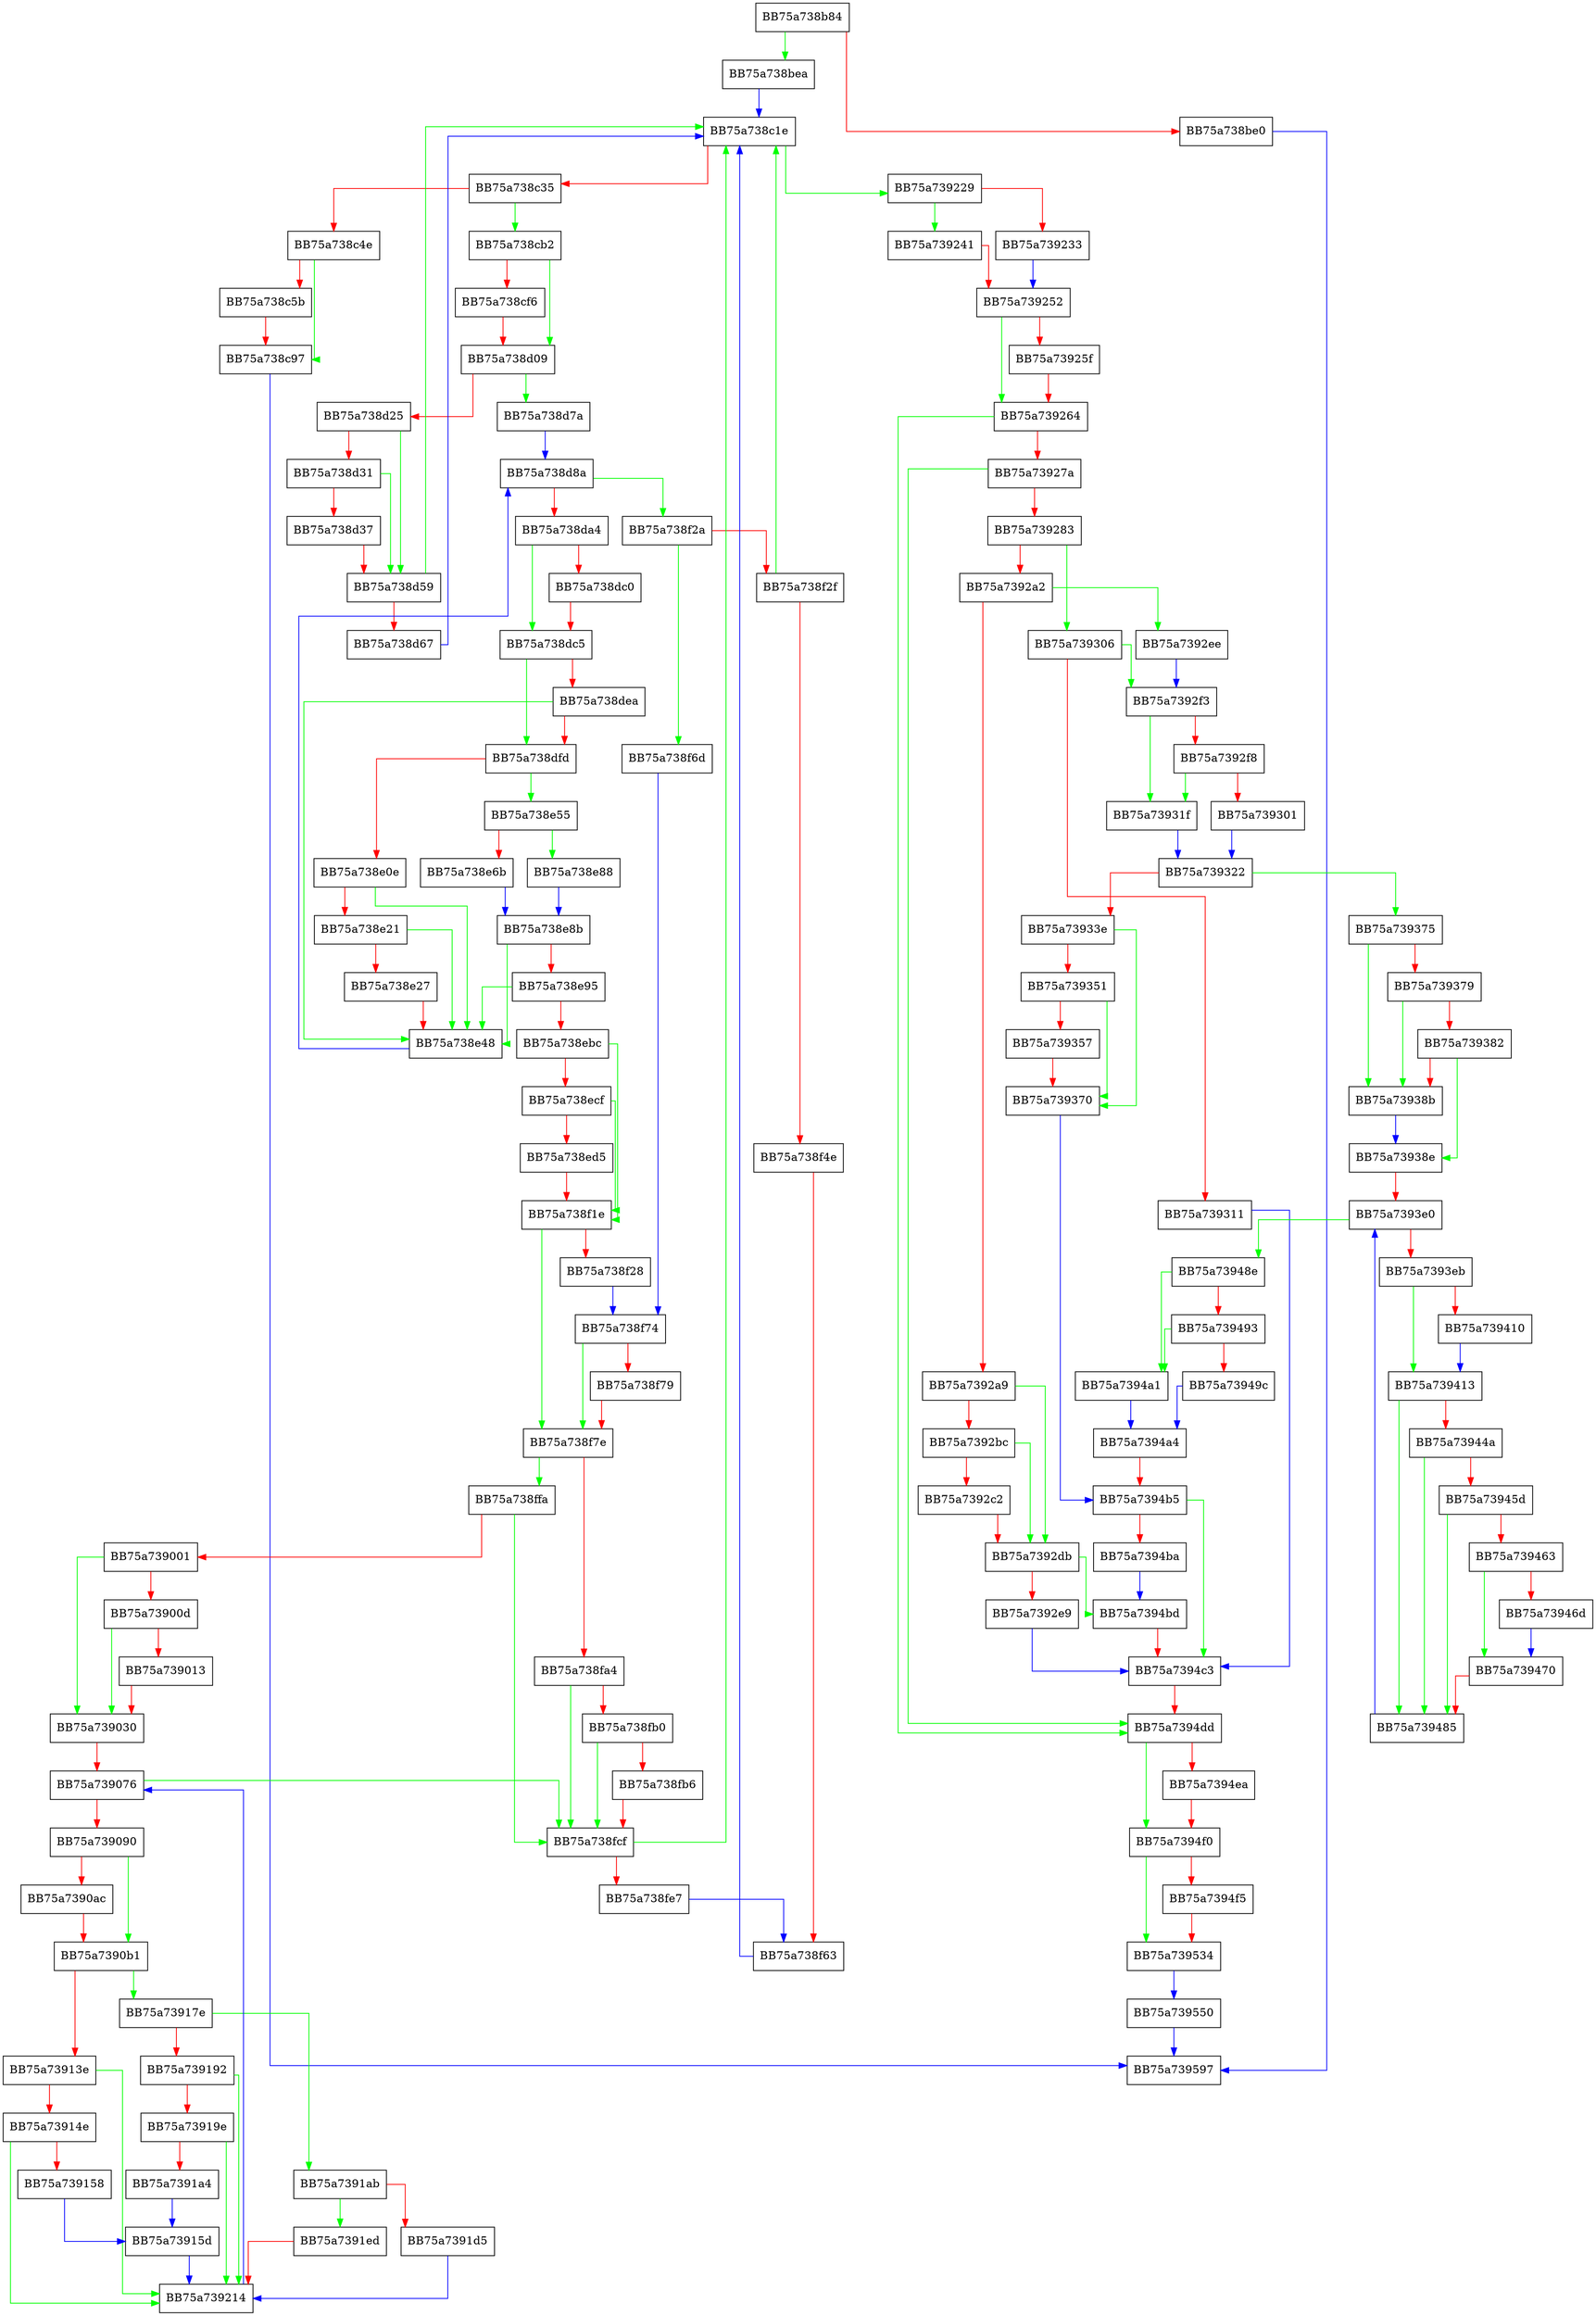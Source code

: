 digraph MaintCheckSdns {
  node [shape="box"];
  graph [splines=ortho];
  BB75a738b84 -> BB75a738bea [color="green"];
  BB75a738b84 -> BB75a738be0 [color="red"];
  BB75a738be0 -> BB75a739597 [color="blue"];
  BB75a738bea -> BB75a738c1e [color="blue"];
  BB75a738c1e -> BB75a739229 [color="green"];
  BB75a738c1e -> BB75a738c35 [color="red"];
  BB75a738c35 -> BB75a738cb2 [color="green"];
  BB75a738c35 -> BB75a738c4e [color="red"];
  BB75a738c4e -> BB75a738c97 [color="green"];
  BB75a738c4e -> BB75a738c5b [color="red"];
  BB75a738c5b -> BB75a738c97 [color="red"];
  BB75a738c97 -> BB75a739597 [color="blue"];
  BB75a738cb2 -> BB75a738d09 [color="green"];
  BB75a738cb2 -> BB75a738cf6 [color="red"];
  BB75a738cf6 -> BB75a738d09 [color="red"];
  BB75a738d09 -> BB75a738d7a [color="green"];
  BB75a738d09 -> BB75a738d25 [color="red"];
  BB75a738d25 -> BB75a738d59 [color="green"];
  BB75a738d25 -> BB75a738d31 [color="red"];
  BB75a738d31 -> BB75a738d59 [color="green"];
  BB75a738d31 -> BB75a738d37 [color="red"];
  BB75a738d37 -> BB75a738d59 [color="red"];
  BB75a738d59 -> BB75a738c1e [color="green"];
  BB75a738d59 -> BB75a738d67 [color="red"];
  BB75a738d67 -> BB75a738c1e [color="blue"];
  BB75a738d7a -> BB75a738d8a [color="blue"];
  BB75a738d8a -> BB75a738f2a [color="green"];
  BB75a738d8a -> BB75a738da4 [color="red"];
  BB75a738da4 -> BB75a738dc5 [color="green"];
  BB75a738da4 -> BB75a738dc0 [color="red"];
  BB75a738dc0 -> BB75a738dc5 [color="red"];
  BB75a738dc5 -> BB75a738dfd [color="green"];
  BB75a738dc5 -> BB75a738dea [color="red"];
  BB75a738dea -> BB75a738e48 [color="green"];
  BB75a738dea -> BB75a738dfd [color="red"];
  BB75a738dfd -> BB75a738e55 [color="green"];
  BB75a738dfd -> BB75a738e0e [color="red"];
  BB75a738e0e -> BB75a738e48 [color="green"];
  BB75a738e0e -> BB75a738e21 [color="red"];
  BB75a738e21 -> BB75a738e48 [color="green"];
  BB75a738e21 -> BB75a738e27 [color="red"];
  BB75a738e27 -> BB75a738e48 [color="red"];
  BB75a738e48 -> BB75a738d8a [color="blue"];
  BB75a738e55 -> BB75a738e88 [color="green"];
  BB75a738e55 -> BB75a738e6b [color="red"];
  BB75a738e6b -> BB75a738e8b [color="blue"];
  BB75a738e88 -> BB75a738e8b [color="blue"];
  BB75a738e8b -> BB75a738e48 [color="green"];
  BB75a738e8b -> BB75a738e95 [color="red"];
  BB75a738e95 -> BB75a738e48 [color="green"];
  BB75a738e95 -> BB75a738ebc [color="red"];
  BB75a738ebc -> BB75a738f1e [color="green"];
  BB75a738ebc -> BB75a738ecf [color="red"];
  BB75a738ecf -> BB75a738f1e [color="green"];
  BB75a738ecf -> BB75a738ed5 [color="red"];
  BB75a738ed5 -> BB75a738f1e [color="red"];
  BB75a738f1e -> BB75a738f7e [color="green"];
  BB75a738f1e -> BB75a738f28 [color="red"];
  BB75a738f28 -> BB75a738f74 [color="blue"];
  BB75a738f2a -> BB75a738f6d [color="green"];
  BB75a738f2a -> BB75a738f2f [color="red"];
  BB75a738f2f -> BB75a738c1e [color="green"];
  BB75a738f2f -> BB75a738f4e [color="red"];
  BB75a738f4e -> BB75a738f63 [color="red"];
  BB75a738f63 -> BB75a738c1e [color="blue"];
  BB75a738f6d -> BB75a738f74 [color="blue"];
  BB75a738f74 -> BB75a738f7e [color="green"];
  BB75a738f74 -> BB75a738f79 [color="red"];
  BB75a738f79 -> BB75a738f7e [color="red"];
  BB75a738f7e -> BB75a738ffa [color="green"];
  BB75a738f7e -> BB75a738fa4 [color="red"];
  BB75a738fa4 -> BB75a738fcf [color="green"];
  BB75a738fa4 -> BB75a738fb0 [color="red"];
  BB75a738fb0 -> BB75a738fcf [color="green"];
  BB75a738fb0 -> BB75a738fb6 [color="red"];
  BB75a738fb6 -> BB75a738fcf [color="red"];
  BB75a738fcf -> BB75a738c1e [color="green"];
  BB75a738fcf -> BB75a738fe7 [color="red"];
  BB75a738fe7 -> BB75a738f63 [color="blue"];
  BB75a738ffa -> BB75a738fcf [color="green"];
  BB75a738ffa -> BB75a739001 [color="red"];
  BB75a739001 -> BB75a739030 [color="green"];
  BB75a739001 -> BB75a73900d [color="red"];
  BB75a73900d -> BB75a739030 [color="green"];
  BB75a73900d -> BB75a739013 [color="red"];
  BB75a739013 -> BB75a739030 [color="red"];
  BB75a739030 -> BB75a739076 [color="red"];
  BB75a739076 -> BB75a738fcf [color="green"];
  BB75a739076 -> BB75a739090 [color="red"];
  BB75a739090 -> BB75a7390b1 [color="green"];
  BB75a739090 -> BB75a7390ac [color="red"];
  BB75a7390ac -> BB75a7390b1 [color="red"];
  BB75a7390b1 -> BB75a73917e [color="green"];
  BB75a7390b1 -> BB75a73913e [color="red"];
  BB75a73913e -> BB75a739214 [color="green"];
  BB75a73913e -> BB75a73914e [color="red"];
  BB75a73914e -> BB75a739214 [color="green"];
  BB75a73914e -> BB75a739158 [color="red"];
  BB75a739158 -> BB75a73915d [color="blue"];
  BB75a73915d -> BB75a739214 [color="blue"];
  BB75a73917e -> BB75a7391ab [color="green"];
  BB75a73917e -> BB75a739192 [color="red"];
  BB75a739192 -> BB75a739214 [color="green"];
  BB75a739192 -> BB75a73919e [color="red"];
  BB75a73919e -> BB75a739214 [color="green"];
  BB75a73919e -> BB75a7391a4 [color="red"];
  BB75a7391a4 -> BB75a73915d [color="blue"];
  BB75a7391ab -> BB75a7391ed [color="green"];
  BB75a7391ab -> BB75a7391d5 [color="red"];
  BB75a7391d5 -> BB75a739214 [color="blue"];
  BB75a7391ed -> BB75a739214 [color="red"];
  BB75a739214 -> BB75a739076 [color="blue"];
  BB75a739229 -> BB75a739241 [color="green"];
  BB75a739229 -> BB75a739233 [color="red"];
  BB75a739233 -> BB75a739252 [color="blue"];
  BB75a739241 -> BB75a739252 [color="red"];
  BB75a739252 -> BB75a739264 [color="green"];
  BB75a739252 -> BB75a73925f [color="red"];
  BB75a73925f -> BB75a739264 [color="red"];
  BB75a739264 -> BB75a7394dd [color="green"];
  BB75a739264 -> BB75a73927a [color="red"];
  BB75a73927a -> BB75a7394dd [color="green"];
  BB75a73927a -> BB75a739283 [color="red"];
  BB75a739283 -> BB75a739306 [color="green"];
  BB75a739283 -> BB75a7392a2 [color="red"];
  BB75a7392a2 -> BB75a7392ee [color="green"];
  BB75a7392a2 -> BB75a7392a9 [color="red"];
  BB75a7392a9 -> BB75a7392db [color="green"];
  BB75a7392a9 -> BB75a7392bc [color="red"];
  BB75a7392bc -> BB75a7392db [color="green"];
  BB75a7392bc -> BB75a7392c2 [color="red"];
  BB75a7392c2 -> BB75a7392db [color="red"];
  BB75a7392db -> BB75a7394bd [color="green"];
  BB75a7392db -> BB75a7392e9 [color="red"];
  BB75a7392e9 -> BB75a7394c3 [color="blue"];
  BB75a7392ee -> BB75a7392f3 [color="blue"];
  BB75a7392f3 -> BB75a73931f [color="green"];
  BB75a7392f3 -> BB75a7392f8 [color="red"];
  BB75a7392f8 -> BB75a73931f [color="green"];
  BB75a7392f8 -> BB75a739301 [color="red"];
  BB75a739301 -> BB75a739322 [color="blue"];
  BB75a739306 -> BB75a7392f3 [color="green"];
  BB75a739306 -> BB75a739311 [color="red"];
  BB75a739311 -> BB75a7394c3 [color="blue"];
  BB75a73931f -> BB75a739322 [color="blue"];
  BB75a739322 -> BB75a739375 [color="green"];
  BB75a739322 -> BB75a73933e [color="red"];
  BB75a73933e -> BB75a739370 [color="green"];
  BB75a73933e -> BB75a739351 [color="red"];
  BB75a739351 -> BB75a739370 [color="green"];
  BB75a739351 -> BB75a739357 [color="red"];
  BB75a739357 -> BB75a739370 [color="red"];
  BB75a739370 -> BB75a7394b5 [color="blue"];
  BB75a739375 -> BB75a73938b [color="green"];
  BB75a739375 -> BB75a739379 [color="red"];
  BB75a739379 -> BB75a73938b [color="green"];
  BB75a739379 -> BB75a739382 [color="red"];
  BB75a739382 -> BB75a73938e [color="green"];
  BB75a739382 -> BB75a73938b [color="red"];
  BB75a73938b -> BB75a73938e [color="blue"];
  BB75a73938e -> BB75a7393e0 [color="red"];
  BB75a7393e0 -> BB75a73948e [color="green"];
  BB75a7393e0 -> BB75a7393eb [color="red"];
  BB75a7393eb -> BB75a739413 [color="green"];
  BB75a7393eb -> BB75a739410 [color="red"];
  BB75a739410 -> BB75a739413 [color="blue"];
  BB75a739413 -> BB75a739485 [color="green"];
  BB75a739413 -> BB75a73944a [color="red"];
  BB75a73944a -> BB75a739485 [color="green"];
  BB75a73944a -> BB75a73945d [color="red"];
  BB75a73945d -> BB75a739485 [color="green"];
  BB75a73945d -> BB75a739463 [color="red"];
  BB75a739463 -> BB75a739470 [color="green"];
  BB75a739463 -> BB75a73946d [color="red"];
  BB75a73946d -> BB75a739470 [color="blue"];
  BB75a739470 -> BB75a739485 [color="red"];
  BB75a739485 -> BB75a7393e0 [color="blue"];
  BB75a73948e -> BB75a7394a1 [color="green"];
  BB75a73948e -> BB75a739493 [color="red"];
  BB75a739493 -> BB75a7394a1 [color="green"];
  BB75a739493 -> BB75a73949c [color="red"];
  BB75a73949c -> BB75a7394a4 [color="blue"];
  BB75a7394a1 -> BB75a7394a4 [color="blue"];
  BB75a7394a4 -> BB75a7394b5 [color="red"];
  BB75a7394b5 -> BB75a7394c3 [color="green"];
  BB75a7394b5 -> BB75a7394ba [color="red"];
  BB75a7394ba -> BB75a7394bd [color="blue"];
  BB75a7394bd -> BB75a7394c3 [color="red"];
  BB75a7394c3 -> BB75a7394dd [color="red"];
  BB75a7394dd -> BB75a7394f0 [color="green"];
  BB75a7394dd -> BB75a7394ea [color="red"];
  BB75a7394ea -> BB75a7394f0 [color="red"];
  BB75a7394f0 -> BB75a739534 [color="green"];
  BB75a7394f0 -> BB75a7394f5 [color="red"];
  BB75a7394f5 -> BB75a739534 [color="red"];
  BB75a739534 -> BB75a739550 [color="blue"];
  BB75a739550 -> BB75a739597 [color="blue"];
}